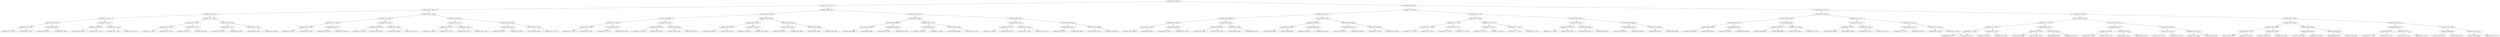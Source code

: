 digraph G{
378695283 [label="Node{data=[5950, 5950]}"]
378695283 -> 844159686
844159686 [label="Node{data=[3372, 3372]}"]
844159686 -> 120827770
120827770 [label="Node{data=[3233, 3233]}"]
120827770 -> 1670402787
1670402787 [label="Node{data=[3217, 3217]}"]
1670402787 -> 1727289620
1727289620 [label="Node{data=[2973, 2973]}"]
1727289620 -> 1388722662
1388722662 [label="Node{data=[2027, 2027]}"]
1388722662 -> 1209275579
1209275579 [label="Node{data=[1885, 1885]}"]
1209275579 -> 695357456
695357456 [label="Node{data=[1075, 1075]}"]
1209275579 -> 1837797587
1837797587 [label="Node{data=[1918, 1918]}"]
1388722662 -> 241208717
241208717 [label="Node{data=[2939, 2939]}"]
241208717 -> 1715073334
1715073334 [label="Node{data=[2059, 2059]}"]
241208717 -> 1567674161
1567674161 [label="Node{data=[2941, 2941]}"]
1727289620 -> 1690681412
1690681412 [label="Node{data=[3213, 3213]}"]
1690681412 -> 1858287028
1858287028 [label="Node{data=[3206, 3206]}"]
1858287028 -> 1197136155
1197136155 [label="Node{data=[2995, 2995]}"]
1858287028 -> 478711686
478711686 [label="Node{data=[3212, 3212]}"]
1690681412 -> 1451600819
1451600819 [label="Node{data=[3215, 3215]}"]
1451600819 -> 555502146
555502146 [label="Node{data=[3214, 3214]}"]
1451600819 -> 815783291
815783291 [label="Node{data=[3216, 3216]}"]
1670402787 -> 1748209745
1748209745 [label="Node{data=[3225, 3225]}"]
1748209745 -> 319846103
319846103 [label="Node{data=[3221, 3221]}"]
319846103 -> 1352495277
1352495277 [label="Node{data=[3219, 3219]}"]
1352495277 -> 505875392
505875392 [label="Node{data=[3218, 3218]}"]
1352495277 -> 1784852813
1784852813 [label="Node{data=[3220, 3220]}"]
319846103 -> 2060768280
2060768280 [label="Node{data=[3223, 3223]}"]
2060768280 -> 1098374135
1098374135 [label="Node{data=[3222, 3222]}"]
2060768280 -> 1739108626
1739108626 [label="Node{data=[3224, 3224]}"]
1748209745 -> 406817907
406817907 [label="Node{data=[3229, 3229]}"]
406817907 -> 1150807928
1150807928 [label="Node{data=[3227, 3227]}"]
1150807928 -> 994065534
994065534 [label="Node{data=[3226, 3226]}"]
1150807928 -> 423766565
423766565 [label="Node{data=[3228, 3228]}"]
406817907 -> 2113565034
2113565034 [label="Node{data=[3231, 3231]}"]
2113565034 -> 107855234
107855234 [label="Node{data=[3230, 3230]}"]
2113565034 -> 1014289149
1014289149 [label="Node{data=[3232, 3232]}"]
120827770 -> 888132692
888132692 [label="Node{data=[3249, 3249]}"]
888132692 -> 439386754
439386754 [label="Node{data=[3241, 3241]}"]
439386754 -> 1910160875
1910160875 [label="Node{data=[3237, 3237]}"]
1910160875 -> 1797487127
1797487127 [label="Node{data=[3235, 3235]}"]
1797487127 -> 556031571
556031571 [label="Node{data=[3234, 3234]}"]
1797487127 -> 1058995303
1058995303 [label="Node{data=[3236, 3236]}"]
1910160875 -> 453983114
453983114 [label="Node{data=[3239, 3239]}"]
453983114 -> 1795955006
1795955006 [label="Node{data=[3238, 3238]}"]
453983114 -> 1750664394
1750664394 [label="Node{data=[3240, 3240]}"]
439386754 -> 552345698
552345698 [label="Node{data=[3245, 3245]}"]
552345698 -> 1121815710
1121815710 [label="Node{data=[3243, 3243]}"]
1121815710 -> 1226024978
1226024978 [label="Node{data=[3242, 3242]}"]
1121815710 -> 1766623918
1766623918 [label="Node{data=[3244, 3244]}"]
552345698 -> 677533909
677533909 [label="Node{data=[3247, 3247]}"]
677533909 -> 108365883
108365883 [label="Node{data=[3246, 3246]}"]
677533909 -> 1391649759
1391649759 [label="Node{data=[3248, 3248]}"]
888132692 -> 1608915669
1608915669 [label="Node{data=[3364, 3364]}"]
1608915669 -> 1710773516
1710773516 [label="Node{data=[3351, 3351]}"]
1710773516 -> 1332100568
1332100568 [label="Node{data=[3251, 3251]}"]
1332100568 -> 181392368
181392368 [label="Node{data=[3250, 3250]}"]
1332100568 -> 1695563982
1695563982 [label="Node{data=[3322, 3322]}"]
1710773516 -> 1122445653
1122445653 [label="Node{data=[3362, 3362]}"]
1122445653 -> 1016153132
1016153132 [label="Node{data=[3361, 3361]}"]
1122445653 -> 1211449373
1211449373 [label="Node{data=[3363, 3363]}"]
1608915669 -> 801406949
801406949 [label="Node{data=[3368, 3368]}"]
801406949 -> 1418876617
1418876617 [label="Node{data=[3366, 3366]}"]
1418876617 -> 1653921875
1653921875 [label="Node{data=[3365, 3365]}"]
1418876617 -> 12798388
12798388 [label="Node{data=[3367, 3367]}"]
801406949 -> 217326878
217326878 [label="Node{data=[3370, 3370]}"]
217326878 -> 1251352151
1251352151 [label="Node{data=[3369, 3369]}"]
217326878 -> 235143446
235143446 [label="Node{data=[3371, 3371]}"]
844159686 -> 345012107
345012107 [label="Node{data=[4085, 4085]}"]
345012107 -> 971074770
971074770 [label="Node{data=[3388, 3388]}"]
971074770 -> 1132439839
1132439839 [label="Node{data=[3380, 3380]}"]
1132439839 -> 1843203287
1843203287 [label="Node{data=[3376, 3376]}"]
1843203287 -> 2061894344
2061894344 [label="Node{data=[3374, 3374]}"]
2061894344 -> 1213429434
1213429434 [label="Node{data=[3373, 3373]}"]
2061894344 -> 1985616382
1985616382 [label="Node{data=[3375, 3375]}"]
1843203287 -> 1935939670
1935939670 [label="Node{data=[3378, 3378]}"]
1935939670 -> 970896560
970896560 [label="Node{data=[3377, 3377]}"]
1935939670 -> 1793844119
1793844119 [label="Node{data=[3379, 3379]}"]
1132439839 -> 1289261789
1289261789 [label="Node{data=[3384, 3384]}"]
1289261789 -> 531465656
531465656 [label="Node{data=[3382, 3382]}"]
531465656 -> 1402653129
1402653129 [label="Node{data=[3381, 3381]}"]
531465656 -> 1717071734
1717071734 [label="Node{data=[3383, 3383]}"]
1289261789 -> 1847482138
1847482138 [label="Node{data=[3386, 3386]}"]
1847482138 -> 502112036
502112036 [label="Node{data=[3385, 3385]}"]
1847482138 -> 415025617
415025617 [label="Node{data=[3387, 3387]}"]
971074770 -> 1027221103
1027221103 [label="Node{data=[3918, 3918]}"]
1027221103 -> 553648213
553648213 [label="Node{data=[3433, 3433]}"]
553648213 -> 1348845550
1348845550 [label="Node{data=[3390, 3390]}"]
1348845550 -> 787027570
787027570 [label="Node{data=[3389, 3389]}"]
1348845550 -> 1108104350
1108104350 [label="Node{data=[3394, 3394]}"]
553648213 -> 1672476194
1672476194 [label="Node{data=[3479, 3479]}"]
1672476194 -> 516472694
516472694 [label="Node{data=[3440, 3440]}"]
1672476194 -> 2020892763
2020892763 [label="Node{data=[3490, 3490]}"]
1027221103 -> 1492939631
1492939631 [label="Node{data=[4033, 4033]}"]
1492939631 -> 1149145268
1149145268 [label="Node{data=[3983, 3983]}"]
1149145268 -> 521577538
521577538 [label="Node{data=[3959, 3959]}"]
1149145268 -> 1144744259
1144744259 [label="Node{data=[3984, 3984]}"]
1492939631 -> 2137460128
2137460128 [label="Node{data=[4083, 4083]}"]
2137460128 -> 1328335304
1328335304 [label="Node{data=[4082, 4082]}"]
2137460128 -> 1706184923
1706184923 [label="Node{data=[4084, 4084]}"]
345012107 -> 2052873311
2052873311 [label="Node{data=[4101, 4101]}"]
2052873311 -> 1024541881
1024541881 [label="Node{data=[4093, 4093]}"]
1024541881 -> 349878362
349878362 [label="Node{data=[4089, 4089]}"]
349878362 -> 1662584466
1662584466 [label="Node{data=[4087, 4087]}"]
1662584466 -> 2076114954
2076114954 [label="Node{data=[4086, 4086]}"]
1662584466 -> 1287432008
1287432008 [label="Node{data=[4088, 4088]}"]
349878362 -> 224775917
224775917 [label="Node{data=[4091, 4091]}"]
224775917 -> 644052037
644052037 [label="Node{data=[4090, 4090]}"]
224775917 -> 635412435
635412435 [label="Node{data=[4092, 4092]}"]
1024541881 -> 208730823
208730823 [label="Node{data=[4097, 4097]}"]
208730823 -> 792809218
792809218 [label="Node{data=[4095, 4095]}"]
792809218 -> 314431475
314431475 [label="Node{data=[4094, 4094]}"]
792809218 -> 1262875504
1262875504 [label="Node{data=[4096, 4096]}"]
208730823 -> 1080593949
1080593949 [label="Node{data=[4099, 4099]}"]
1080593949 -> 1702158413
1702158413 [label="Node{data=[4098, 4098]}"]
1080593949 -> 428515679
428515679 [label="Node{data=[4100, 4100]}"]
2052873311 -> 2108694381
2108694381 [label="Node{data=[4650, 4650]}"]
2108694381 -> 2041343648
2041343648 [label="Node{data=[4105, 4105]}"]
2041343648 -> 991469392
991469392 [label="Node{data=[4103, 4103]}"]
991469392 -> 2002014517
2002014517 [label="Node{data=[4102, 4102]}"]
991469392 -> 182608837
182608837 [label="Node{data=[4104, 4104]}"]
2041343648 -> 270648663
270648663 [label="Node{data=[4236, 4236]}"]
270648663 -> 1874602524
1874602524 [label="Node{data=[4186, 4186]}"]
270648663 -> 984879911
984879911 [label="Node{data=[4311, 4311]}"]
2108694381 -> 600941567
600941567 [label="Node{data=[5898, 5898]}"]
600941567 -> 1027916207
1027916207 [label="Node{data=[4675, 4675]}"]
1027916207 -> 866574545
866574545 [label="Node{data=[4654, 4654]}"]
1027916207 -> 689037481
689037481 [label="Node{data=[4683, 4683]}"]
600941567 -> 133259311
133259311 [label="Node{data=[5948, 5948]}"]
133259311 -> 480477383
480477383 [label="Node{data=[5921, 5921]}"]
133259311 -> 403135466
403135466 [label="Node{data=[5949, 5949]}"]
378695283 -> 1043723499
1043723499 [label="Node{data=[8687, 8687]}"]
1043723499 -> 852036378
852036378 [label="Node{data=[7728, 7728]}"]
852036378 -> 854327356
854327356 [label="Node{data=[6023, 6023]}"]
854327356 -> 278320512
278320512 [label="Node{data=[5958, 5958]}"]
278320512 -> 18217429
18217429 [label="Node{data=[5954, 5954]}"]
18217429 -> 2071896886
2071896886 [label="Node{data=[5952, 5952]}"]
2071896886 -> 700555653
700555653 [label="Node{data=[5951, 5951]}"]
2071896886 -> 266161128
266161128 [label="Node{data=[5953, 5953]}"]
18217429 -> 556318871
556318871 [label="Node{data=[5956, 5956]}"]
556318871 -> 801222807
801222807 [label="Node{data=[5955, 5955]}"]
556318871 -> 187228515
187228515 [label="Node{data=[5957, 5957]}"]
278320512 -> 1850702309
1850702309 [label="Node{data=[5962, 5962]}"]
1850702309 -> 151265475
151265475 [label="Node{data=[5960, 5960]}"]
151265475 -> 736324732
736324732 [label="Node{data=[5959, 5959]}"]
151265475 -> 1728881562
1728881562 [label="Node{data=[5961, 5961]}"]
1850702309 -> 1922662095
1922662095 [label="Node{data=[5996, 5996]}"]
1922662095 -> 1521699431
1521699431 [label="Node{data=[5963, 5963]}"]
1922662095 -> 1786990017
1786990017 [label="Node{data=[6001, 6001]}"]
854327356 -> 1754346360
1754346360 [label="Node{data=[6065, 6065]}"]
1754346360 -> 1363625891
1363625891 [label="Node{data=[6061, 6061]}"]
1363625891 -> 292020126
292020126 [label="Node{data=[6059, 6059]}"]
292020126 -> 1635411254
1635411254 [label="Node{data=[6058, 6058]}"]
292020126 -> 1151122
1151122 [label="Node{data=[6060, 6060]}"]
1363625891 -> 1795208556
1795208556 [label="Node{data=[6063, 6063]}"]
1795208556 -> 1144261821
1144261821 [label="Node{data=[6062, 6062]}"]
1795208556 -> 1993708248
1993708248 [label="Node{data=[6064, 6064]}"]
1754346360 -> 2060192144
2060192144 [label="Node{data=[6069, 6069]}"]
2060192144 -> 336160880
336160880 [label="Node{data=[6067, 6067]}"]
336160880 -> 1883033512
1883033512 [label="Node{data=[6066, 6066]}"]
336160880 -> 715505701
715505701 [label="Node{data=[6068, 6068]}"]
2060192144 -> 817876072
817876072 [label="Node{data=[7658, 7658]}"]
817876072 -> 1865054439
1865054439 [label="Node{data=[6070, 6070]}"]
817876072 -> 2038283045
2038283045 [label="Node{data=[7662, 7662]}"]
852036378 -> 2111699143
2111699143 [label="Node{data=[7773, 7773]}"]
2111699143 -> 860858264
860858264 [label="Node{data=[7765, 7765]}"]
860858264 -> 262016086
262016086 [label="Node{data=[7761, 7761]}"]
262016086 -> 464402963
464402963 [label="Node{data=[7759, 7759]}"]
464402963 -> 153612897
153612897 [label="Node{data=[7734, 7734]}"]
464402963 -> 1192945594
1192945594 [label="Node{data=[7760, 7760]}"]
262016086 -> 941207475
941207475 [label="Node{data=[7763, 7763]}"]
941207475 -> 1384997889
1384997889 [label="Node{data=[7762, 7762]}"]
941207475 -> 1678713035
1678713035 [label="Node{data=[7764, 7764]}"]
860858264 -> 1958231239
1958231239 [label="Node{data=[7769, 7769]}"]
1958231239 -> 27881940
27881940 [label="Node{data=[7767, 7767]}"]
27881940 -> 943562892
943562892 [label="Node{data=[7766, 7766]}"]
27881940 -> 623494712
623494712 [label="Node{data=[7768, 7768]}"]
1958231239 -> 272795742
272795742 [label="Node{data=[7771, 7771]}"]
272795742 -> 1521445971
1521445971 [label="Node{data=[7770, 7770]}"]
272795742 -> 264478282
264478282 [label="Node{data=[7772, 7772]}"]
2111699143 -> 1680900492
1680900492 [label="Node{data=[8679, 8679]}"]
1680900492 -> 1622467884
1622467884 [label="Node{data=[7951, 7951]}"]
1622467884 -> 1096339613
1096339613 [label="Node{data=[7782, 7782]}"]
1096339613 -> 1383737138
1383737138 [label="Node{data=[7774, 7774]}"]
1096339613 -> 841412624
841412624 [label="Node{data=[7944, 7944]}"]
1622467884 -> 1971121917
1971121917 [label="Node{data=[8189, 8189]}"]
1971121917 -> 1915163895
1915163895 [label="Node{data=[7986, 7986]}"]
1971121917 -> 1911025206
1911025206 [label="Node{data=[8678, 8678]}"]
1680900492 -> 1950623338
1950623338 [label="Node{data=[8683, 8683]}"]
1950623338 -> 1717384473
1717384473 [label="Node{data=[8681, 8681]}"]
1717384473 -> 748094857
748094857 [label="Node{data=[8680, 8680]}"]
1717384473 -> 1657788531
1657788531 [label="Node{data=[8682, 8682]}"]
1950623338 -> 929944886
929944886 [label="Node{data=[8685, 8685]}"]
929944886 -> 949472063
949472063 [label="Node{data=[8684, 8684]}"]
929944886 -> 741878505
741878505 [label="Node{data=[8686, 8686]}"]
1043723499 -> 807957341
807957341 [label="Node{data=[8719, 8719]}"]
807957341 -> 1765131275
1765131275 [label="Node{data=[8703, 8703]}"]
1765131275 -> 1878864929
1878864929 [label="Node{data=[8695, 8695]}"]
1878864929 -> 50279509
50279509 [label="Node{data=[8691, 8691]}"]
50279509 -> 1908284876
1908284876 [label="Node{data=[8689, 8689]}"]
1908284876 -> 913082988
913082988 [label="Node{data=[8688, 8688]}"]
1908284876 -> 817294524
817294524 [label="Node{data=[8690, 8690]}"]
50279509 -> 1259354979
1259354979 [label="Node{data=[8693, 8693]}"]
1259354979 -> 1245781936
1245781936 [label="Node{data=[8692, 8692]}"]
1259354979 -> 405586814
405586814 [label="Node{data=[8694, 8694]}"]
1878864929 -> 536354763
536354763 [label="Node{data=[8699, 8699]}"]
536354763 -> 1442444404
1442444404 [label="Node{data=[8697, 8697]}"]
1442444404 -> 386387428
386387428 [label="Node{data=[8696, 8696]}"]
1442444404 -> 1766775625
1766775625 [label="Node{data=[8698, 8698]}"]
536354763 -> 915900396
915900396 [label="Node{data=[8701, 8701]}"]
915900396 -> 752324382
752324382 [label="Node{data=[8700, 8700]}"]
915900396 -> 85331853
85331853 [label="Node{data=[8702, 8702]}"]
1765131275 -> 438114549
438114549 [label="Node{data=[8711, 8711]}"]
438114549 -> 272585917
272585917 [label="Node{data=[8707, 8707]}"]
272585917 -> 38619
38619 [label="Node{data=[8705, 8705]}"]
38619 -> 895458097
895458097 [label="Node{data=[8704, 8704]}"]
38619 -> 1199044575
1199044575 [label="Node{data=[8706, 8706]}"]
272585917 -> 763873584
763873584 [label="Node{data=[8709, 8709]}"]
763873584 -> 691348501
691348501 [label="Node{data=[8708, 8708]}"]
763873584 -> 1618650129
1618650129 [label="Node{data=[8710, 8710]}"]
438114549 -> 415985358
415985358 [label="Node{data=[8715, 8715]}"]
415985358 -> 194439854
194439854 [label="Node{data=[8713, 8713]}"]
194439854 -> 193159749
193159749 [label="Node{data=[8712, 8712]}"]
194439854 -> 1047266568
1047266568 [label="Node{data=[8714, 8714]}"]
415985358 -> 2106761493
2106761493 [label="Node{data=[8717, 8717]}"]
2106761493 -> 1097725843
1097725843 [label="Node{data=[8716, 8716]}"]
2106761493 -> 1366041777
1366041777 [label="Node{data=[8718, 8718]}"]
807957341 -> 259407825
259407825 [label="Node{data=[9379, 9379]}"]
259407825 -> 1728363811
1728363811 [label="Node{data=[9102, 9102]}"]
1728363811 -> 1241190207
1241190207 [label="Node{data=[8727, 8727]}"]
1241190207 -> 2030232349
2030232349 [label="Node{data=[8723, 8723]}"]
2030232349 -> 1203028827
1203028827 [label="Node{data=[8721, 8721]}"]
1203028827 -> 85693227
85693227 [label="Node{data=[8720, 8720]}"]
1203028827 -> 336131648
336131648 [label="Node{data=[8722, 8722]}"]
2030232349 -> 2063394263
2063394263 [label="Node{data=[8725, 8725]}"]
2063394263 -> 456347592
456347592 [label="Node{data=[8724, 8724]}"]
2063394263 -> 1122506062
1122506062 [label="Node{data=[8726, 8726]}"]
1241190207 -> 285295013
285295013 [label="Node{data=[9098, 9098]}"]
285295013 -> 214883343
214883343 [label="Node{data=[8729, 8729]}"]
214883343 -> 226660177
226660177 [label="Node{data=[8728, 8728]}"]
214883343 -> 256031178
256031178 [label="Node{data=[9097, 9097]}"]
285295013 -> 349560302
349560302 [label="Node{data=[9100, 9100]}"]
349560302 -> 1845577183
1845577183 [label="Node{data=[9099, 9099]}"]
349560302 -> 2002827081
2002827081 [label="Node{data=[9101, 9101]}"]
1728363811 -> 1844890758
1844890758 [label="Node{data=[9110, 9110]}"]
1844890758 -> 1475757691
1475757691 [label="Node{data=[9106, 9106]}"]
1475757691 -> 868077287
868077287 [label="Node{data=[9104, 9104]}"]
868077287 -> 1100348710
1100348710 [label="Node{data=[9103, 9103]}"]
868077287 -> 442276718
442276718 [label="Node{data=[9105, 9105]}"]
1475757691 -> 2147271616
2147271616 [label="Node{data=[9108, 9108]}"]
2147271616 -> 577499182
577499182 [label="Node{data=[9107, 9107]}"]
2147271616 -> 1291404680
1291404680 [label="Node{data=[9109, 9109]}"]
1844890758 -> 847261842
847261842 [label="Node{data=[9160, 9160]}"]
847261842 -> 737875905
737875905 [label="Node{data=[9112, 9112]}"]
737875905 -> 1449945104
1449945104 [label="Node{data=[9111, 9111]}"]
737875905 -> 1354736208
1354736208 [label="Node{data=[9113, 9113]}"]
847261842 -> 1669864565
1669864565 [label="Node{data=[9270, 9270]}"]
1669864565 -> 280910554
280910554 [label="Node{data=[9187, 9187]}"]
1669864565 -> 623348789
623348789 [label="Node{data=[9306, 9306]}"]
259407825 -> 145164259
145164259 [label="Node{data=[9470, 9470]}"]
145164259 -> 728750390
728750390 [label="Node{data=[9387, 9387]}"]
728750390 -> 1231367691
1231367691 [label="Node{data=[9383, 9383]}"]
1231367691 -> 1346000182
1346000182 [label="Node{data=[9381, 9381]}"]
1346000182 -> 1620232397
1620232397 [label="Node{data=[9380, 9380]}"]
1346000182 -> 903945088
903945088 [label="Node{data=[9382, 9382]}"]
1231367691 -> 1427406401
1427406401 [label="Node{data=[9385, 9385]}"]
1427406401 -> 1468338736
1468338736 [label="Node{data=[9384, 9384]}"]
1427406401 -> 556235949
556235949 [label="Node{data=[9386, 9386]}"]
728750390 -> 472337938
472337938 [label="Node{data=[9466, 9466]}"]
472337938 -> 1790430625
1790430625 [label="Node{data=[9389, 9389]}"]
1790430625 -> 358372949
358372949 [label="Node{data=[9388, 9388]}"]
1790430625 -> 251953735
251953735 [label="Node{data=[9390, 9390]}"]
472337938 -> 703928939
703928939 [label="Node{data=[9468, 9468]}"]
703928939 -> 2105212977
2105212977 [label="Node{data=[9467, 9467]}"]
703928939 -> 174202677
174202677 [label="Node{data=[9469, 9469]}"]
145164259 -> 568304260
568304260 [label="Node{data=[9478, 9478]}"]
568304260 -> 544785046
544785046 [label="Node{data=[9474, 9474]}"]
544785046 -> 94839840
94839840 [label="Node{data=[9472, 9472]}"]
94839840 -> 530974742
530974742 [label="Node{data=[9471, 9471]}"]
94839840 -> 1135694564
1135694564 [label="Node{data=[9473, 9473]}"]
544785046 -> 633029750
633029750 [label="Node{data=[9476, 9476]}"]
633029750 -> 419553989
419553989 [label="Node{data=[9475, 9475]}"]
633029750 -> 910737227
910737227 [label="Node{data=[9477, 9477]}"]
568304260 -> 2141715732
2141715732 [label="Node{data=[9482, 9482]}"]
2141715732 -> 12623458
12623458 [label="Node{data=[9480, 9480]}"]
12623458 -> 381768565
381768565 [label="Node{data=[9479, 9479]}"]
12623458 -> 1702892545
1702892545 [label="Node{data=[9481, 9481]}"]
2141715732 -> 630131448
630131448 [label="Node{data=[9621, 9621]}"]
630131448 -> 557364133
557364133 [label="Node{data=[9483, 9483]}"]
630131448 -> 1040057868
1040057868 [label="Node{data=[9727, 9727]}"]
}